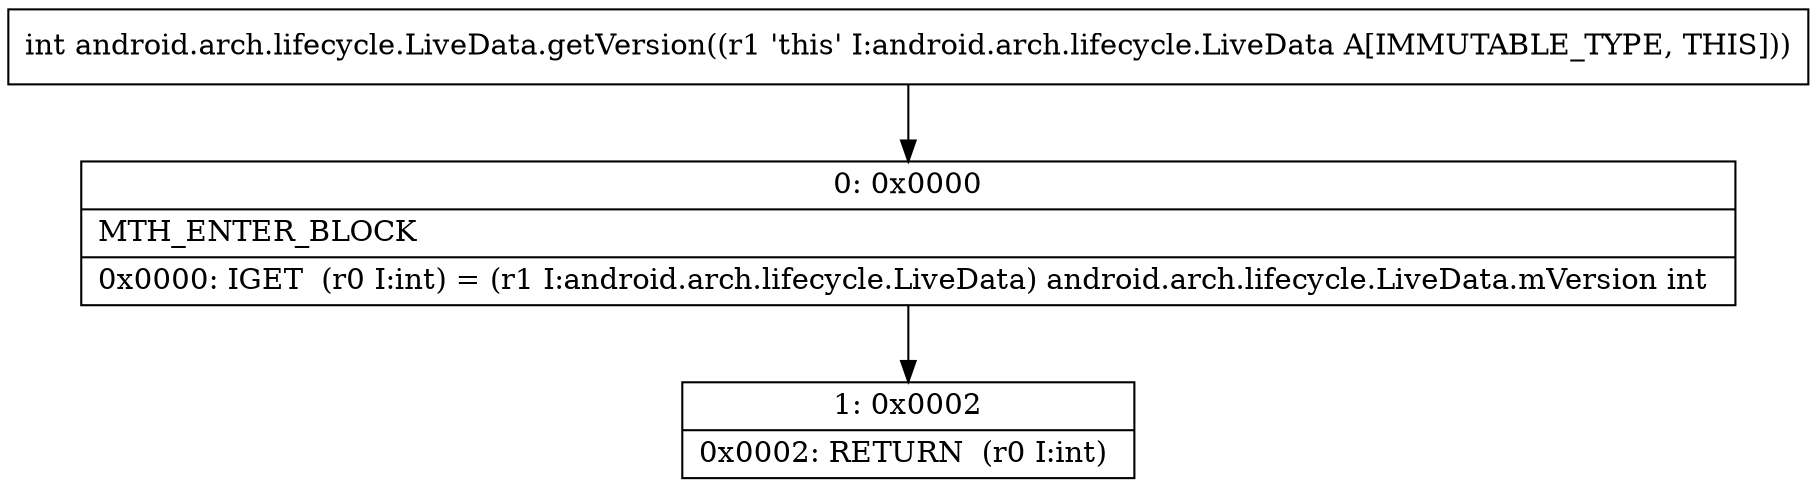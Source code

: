 digraph "CFG forandroid.arch.lifecycle.LiveData.getVersion()I" {
Node_0 [shape=record,label="{0\:\ 0x0000|MTH_ENTER_BLOCK\l|0x0000: IGET  (r0 I:int) = (r1 I:android.arch.lifecycle.LiveData) android.arch.lifecycle.LiveData.mVersion int \l}"];
Node_1 [shape=record,label="{1\:\ 0x0002|0x0002: RETURN  (r0 I:int) \l}"];
MethodNode[shape=record,label="{int android.arch.lifecycle.LiveData.getVersion((r1 'this' I:android.arch.lifecycle.LiveData A[IMMUTABLE_TYPE, THIS])) }"];
MethodNode -> Node_0;
Node_0 -> Node_1;
}

